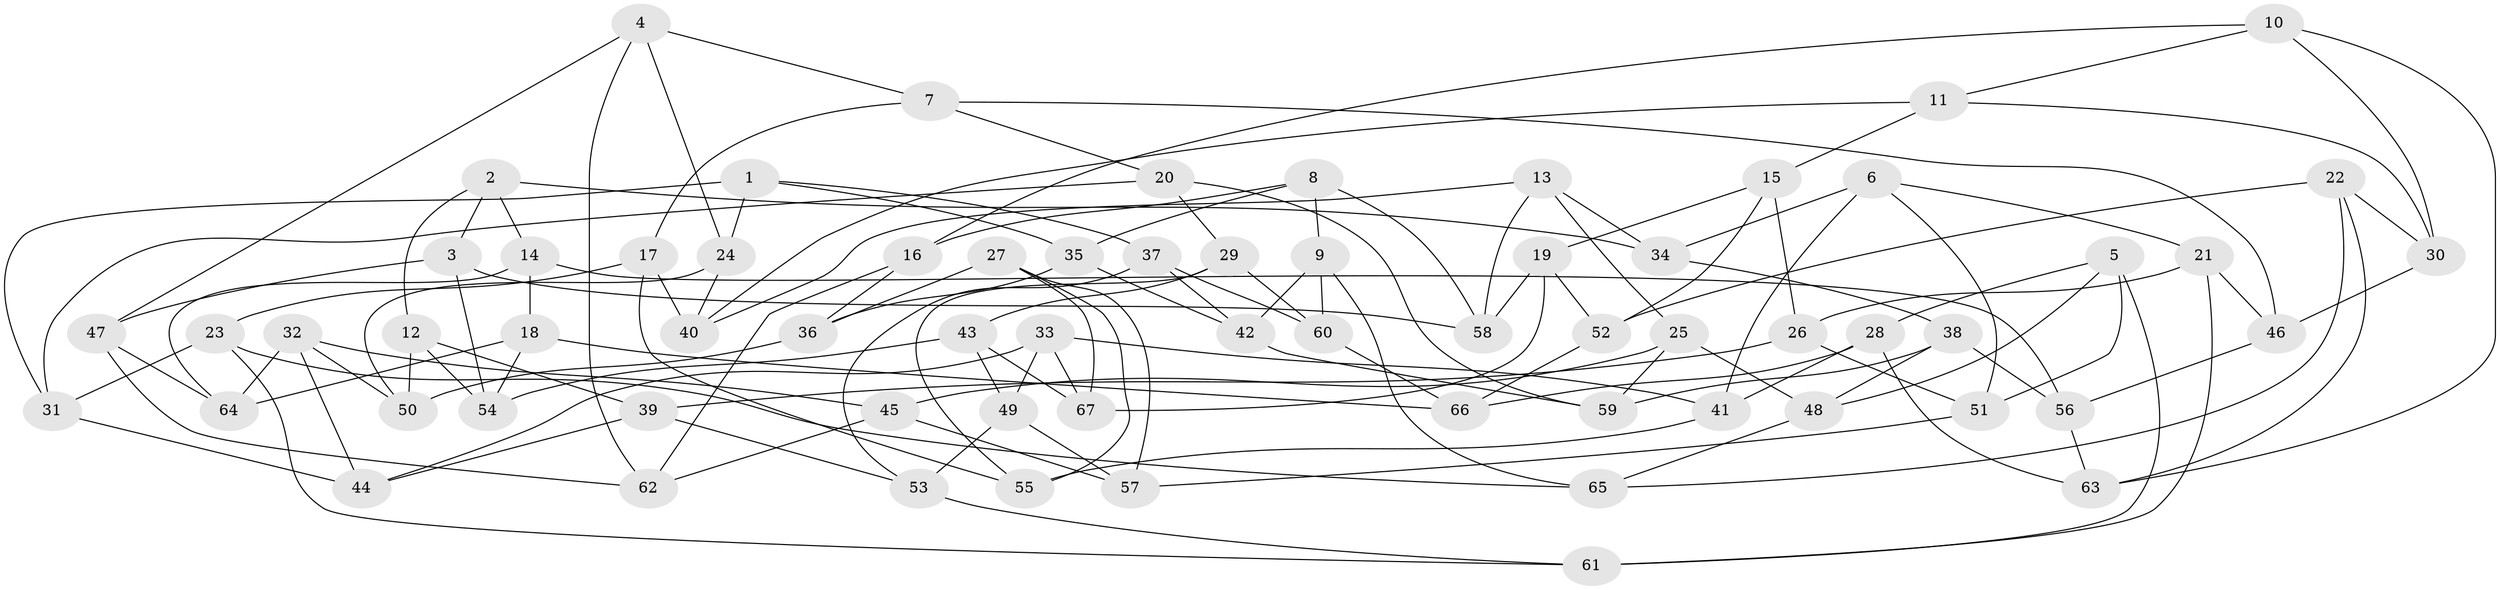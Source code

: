 // coarse degree distribution, {5: 0.275, 3: 0.1, 6: 0.125, 4: 0.45, 8: 0.025, 7: 0.025}
// Generated by graph-tools (version 1.1) at 2025/01/03/04/25 22:01:37]
// undirected, 67 vertices, 134 edges
graph export_dot {
graph [start="1"]
  node [color=gray90,style=filled];
  1;
  2;
  3;
  4;
  5;
  6;
  7;
  8;
  9;
  10;
  11;
  12;
  13;
  14;
  15;
  16;
  17;
  18;
  19;
  20;
  21;
  22;
  23;
  24;
  25;
  26;
  27;
  28;
  29;
  30;
  31;
  32;
  33;
  34;
  35;
  36;
  37;
  38;
  39;
  40;
  41;
  42;
  43;
  44;
  45;
  46;
  47;
  48;
  49;
  50;
  51;
  52;
  53;
  54;
  55;
  56;
  57;
  58;
  59;
  60;
  61;
  62;
  63;
  64;
  65;
  66;
  67;
  1 -- 37;
  1 -- 31;
  1 -- 24;
  1 -- 35;
  2 -- 34;
  2 -- 12;
  2 -- 14;
  2 -- 3;
  3 -- 58;
  3 -- 47;
  3 -- 54;
  4 -- 7;
  4 -- 47;
  4 -- 62;
  4 -- 24;
  5 -- 28;
  5 -- 61;
  5 -- 48;
  5 -- 51;
  6 -- 41;
  6 -- 51;
  6 -- 21;
  6 -- 34;
  7 -- 20;
  7 -- 17;
  7 -- 46;
  8 -- 16;
  8 -- 58;
  8 -- 35;
  8 -- 9;
  9 -- 65;
  9 -- 42;
  9 -- 60;
  10 -- 16;
  10 -- 11;
  10 -- 63;
  10 -- 30;
  11 -- 15;
  11 -- 30;
  11 -- 40;
  12 -- 54;
  12 -- 50;
  12 -- 39;
  13 -- 25;
  13 -- 58;
  13 -- 34;
  13 -- 40;
  14 -- 64;
  14 -- 18;
  14 -- 56;
  15 -- 52;
  15 -- 26;
  15 -- 19;
  16 -- 36;
  16 -- 62;
  17 -- 55;
  17 -- 23;
  17 -- 40;
  18 -- 54;
  18 -- 64;
  18 -- 66;
  19 -- 67;
  19 -- 52;
  19 -- 58;
  20 -- 29;
  20 -- 59;
  20 -- 31;
  21 -- 26;
  21 -- 46;
  21 -- 61;
  22 -- 63;
  22 -- 65;
  22 -- 52;
  22 -- 30;
  23 -- 61;
  23 -- 65;
  23 -- 31;
  24 -- 40;
  24 -- 50;
  25 -- 48;
  25 -- 45;
  25 -- 59;
  26 -- 39;
  26 -- 51;
  27 -- 67;
  27 -- 36;
  27 -- 57;
  27 -- 55;
  28 -- 41;
  28 -- 66;
  28 -- 63;
  29 -- 55;
  29 -- 60;
  29 -- 43;
  30 -- 46;
  31 -- 44;
  32 -- 44;
  32 -- 64;
  32 -- 50;
  32 -- 45;
  33 -- 44;
  33 -- 41;
  33 -- 49;
  33 -- 67;
  34 -- 38;
  35 -- 36;
  35 -- 42;
  36 -- 50;
  37 -- 60;
  37 -- 53;
  37 -- 42;
  38 -- 56;
  38 -- 48;
  38 -- 59;
  39 -- 53;
  39 -- 44;
  41 -- 55;
  42 -- 59;
  43 -- 49;
  43 -- 54;
  43 -- 67;
  45 -- 57;
  45 -- 62;
  46 -- 56;
  47 -- 62;
  47 -- 64;
  48 -- 65;
  49 -- 57;
  49 -- 53;
  51 -- 57;
  52 -- 66;
  53 -- 61;
  56 -- 63;
  60 -- 66;
}
